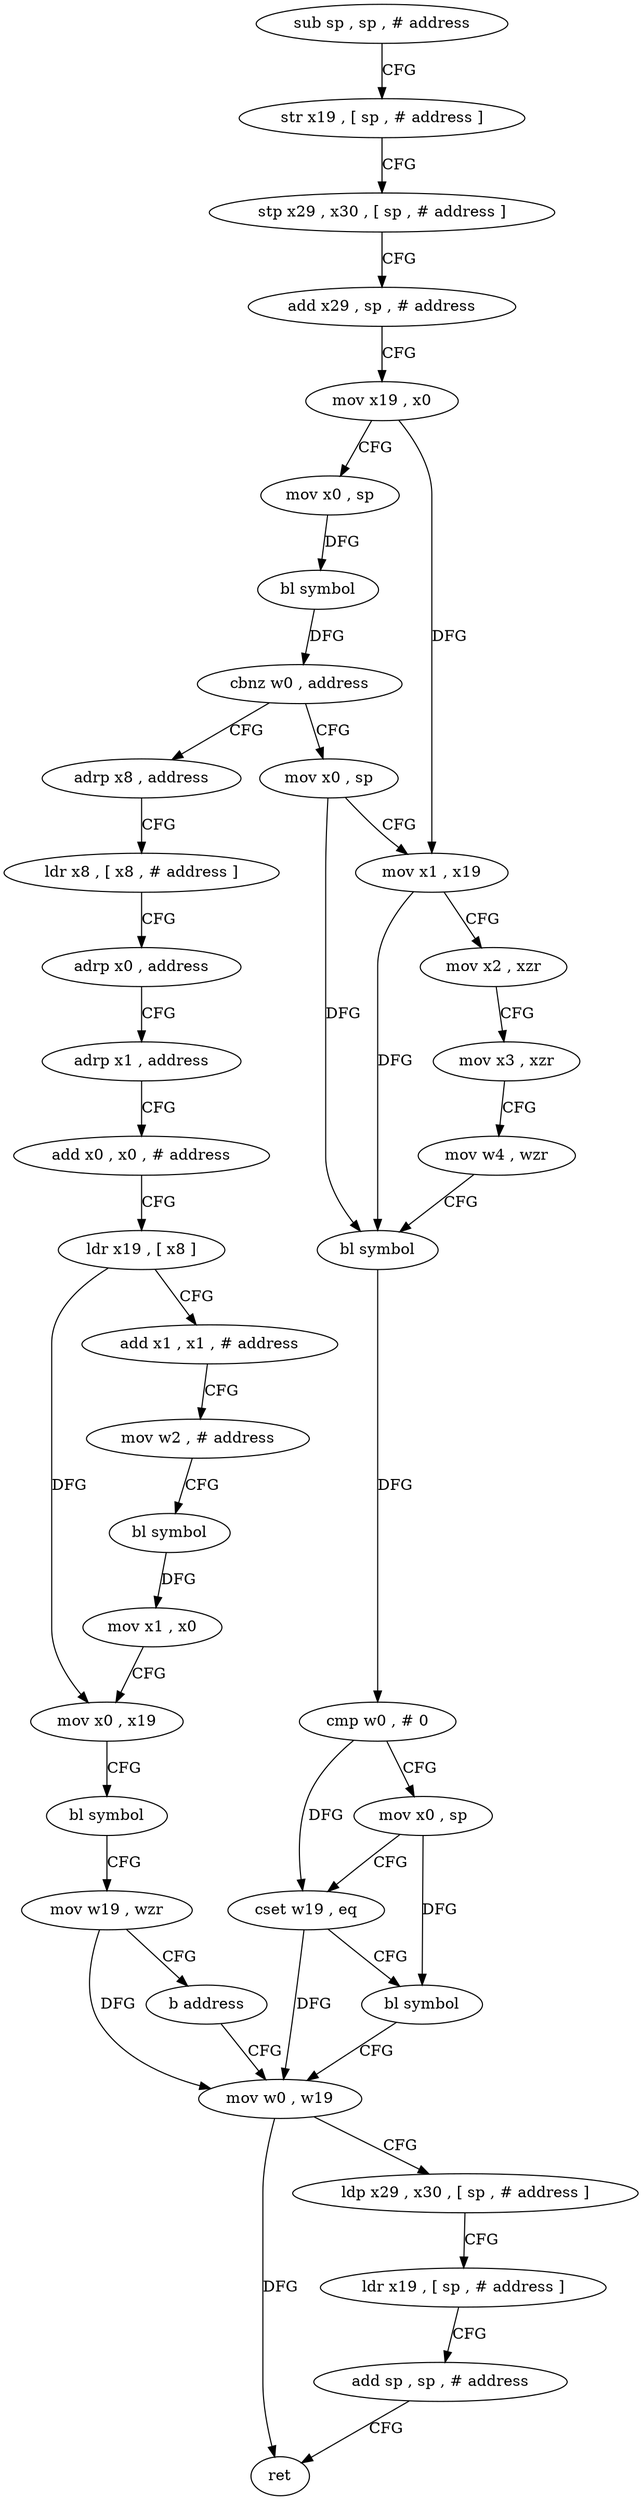 digraph "func" {
"74488" [label = "sub sp , sp , # address" ]
"74492" [label = "str x19 , [ sp , # address ]" ]
"74496" [label = "stp x29 , x30 , [ sp , # address ]" ]
"74500" [label = "add x29 , sp , # address" ]
"74504" [label = "mov x19 , x0" ]
"74508" [label = "mov x0 , sp" ]
"74512" [label = "bl symbol" ]
"74516" [label = "cbnz w0 , address" ]
"74580" [label = "adrp x8 , address" ]
"74520" [label = "mov x0 , sp" ]
"74584" [label = "ldr x8 , [ x8 , # address ]" ]
"74588" [label = "adrp x0 , address" ]
"74592" [label = "adrp x1 , address" ]
"74596" [label = "add x0 , x0 , # address" ]
"74600" [label = "ldr x19 , [ x8 ]" ]
"74604" [label = "add x1 , x1 , # address" ]
"74608" [label = "mov w2 , # address" ]
"74612" [label = "bl symbol" ]
"74616" [label = "mov x1 , x0" ]
"74620" [label = "mov x0 , x19" ]
"74624" [label = "bl symbol" ]
"74628" [label = "mov w19 , wzr" ]
"74632" [label = "b address" ]
"74560" [label = "mov w0 , w19" ]
"74524" [label = "mov x1 , x19" ]
"74528" [label = "mov x2 , xzr" ]
"74532" [label = "mov x3 , xzr" ]
"74536" [label = "mov w4 , wzr" ]
"74540" [label = "bl symbol" ]
"74544" [label = "cmp w0 , # 0" ]
"74548" [label = "mov x0 , sp" ]
"74552" [label = "cset w19 , eq" ]
"74556" [label = "bl symbol" ]
"74564" [label = "ldp x29 , x30 , [ sp , # address ]" ]
"74568" [label = "ldr x19 , [ sp , # address ]" ]
"74572" [label = "add sp , sp , # address" ]
"74576" [label = "ret" ]
"74488" -> "74492" [ label = "CFG" ]
"74492" -> "74496" [ label = "CFG" ]
"74496" -> "74500" [ label = "CFG" ]
"74500" -> "74504" [ label = "CFG" ]
"74504" -> "74508" [ label = "CFG" ]
"74504" -> "74524" [ label = "DFG" ]
"74508" -> "74512" [ label = "DFG" ]
"74512" -> "74516" [ label = "DFG" ]
"74516" -> "74580" [ label = "CFG" ]
"74516" -> "74520" [ label = "CFG" ]
"74580" -> "74584" [ label = "CFG" ]
"74520" -> "74524" [ label = "CFG" ]
"74520" -> "74540" [ label = "DFG" ]
"74584" -> "74588" [ label = "CFG" ]
"74588" -> "74592" [ label = "CFG" ]
"74592" -> "74596" [ label = "CFG" ]
"74596" -> "74600" [ label = "CFG" ]
"74600" -> "74604" [ label = "CFG" ]
"74600" -> "74620" [ label = "DFG" ]
"74604" -> "74608" [ label = "CFG" ]
"74608" -> "74612" [ label = "CFG" ]
"74612" -> "74616" [ label = "DFG" ]
"74616" -> "74620" [ label = "CFG" ]
"74620" -> "74624" [ label = "CFG" ]
"74624" -> "74628" [ label = "CFG" ]
"74628" -> "74632" [ label = "CFG" ]
"74628" -> "74560" [ label = "DFG" ]
"74632" -> "74560" [ label = "CFG" ]
"74560" -> "74564" [ label = "CFG" ]
"74560" -> "74576" [ label = "DFG" ]
"74524" -> "74528" [ label = "CFG" ]
"74524" -> "74540" [ label = "DFG" ]
"74528" -> "74532" [ label = "CFG" ]
"74532" -> "74536" [ label = "CFG" ]
"74536" -> "74540" [ label = "CFG" ]
"74540" -> "74544" [ label = "DFG" ]
"74544" -> "74548" [ label = "CFG" ]
"74544" -> "74552" [ label = "DFG" ]
"74548" -> "74552" [ label = "CFG" ]
"74548" -> "74556" [ label = "DFG" ]
"74552" -> "74556" [ label = "CFG" ]
"74552" -> "74560" [ label = "DFG" ]
"74556" -> "74560" [ label = "CFG" ]
"74564" -> "74568" [ label = "CFG" ]
"74568" -> "74572" [ label = "CFG" ]
"74572" -> "74576" [ label = "CFG" ]
}
